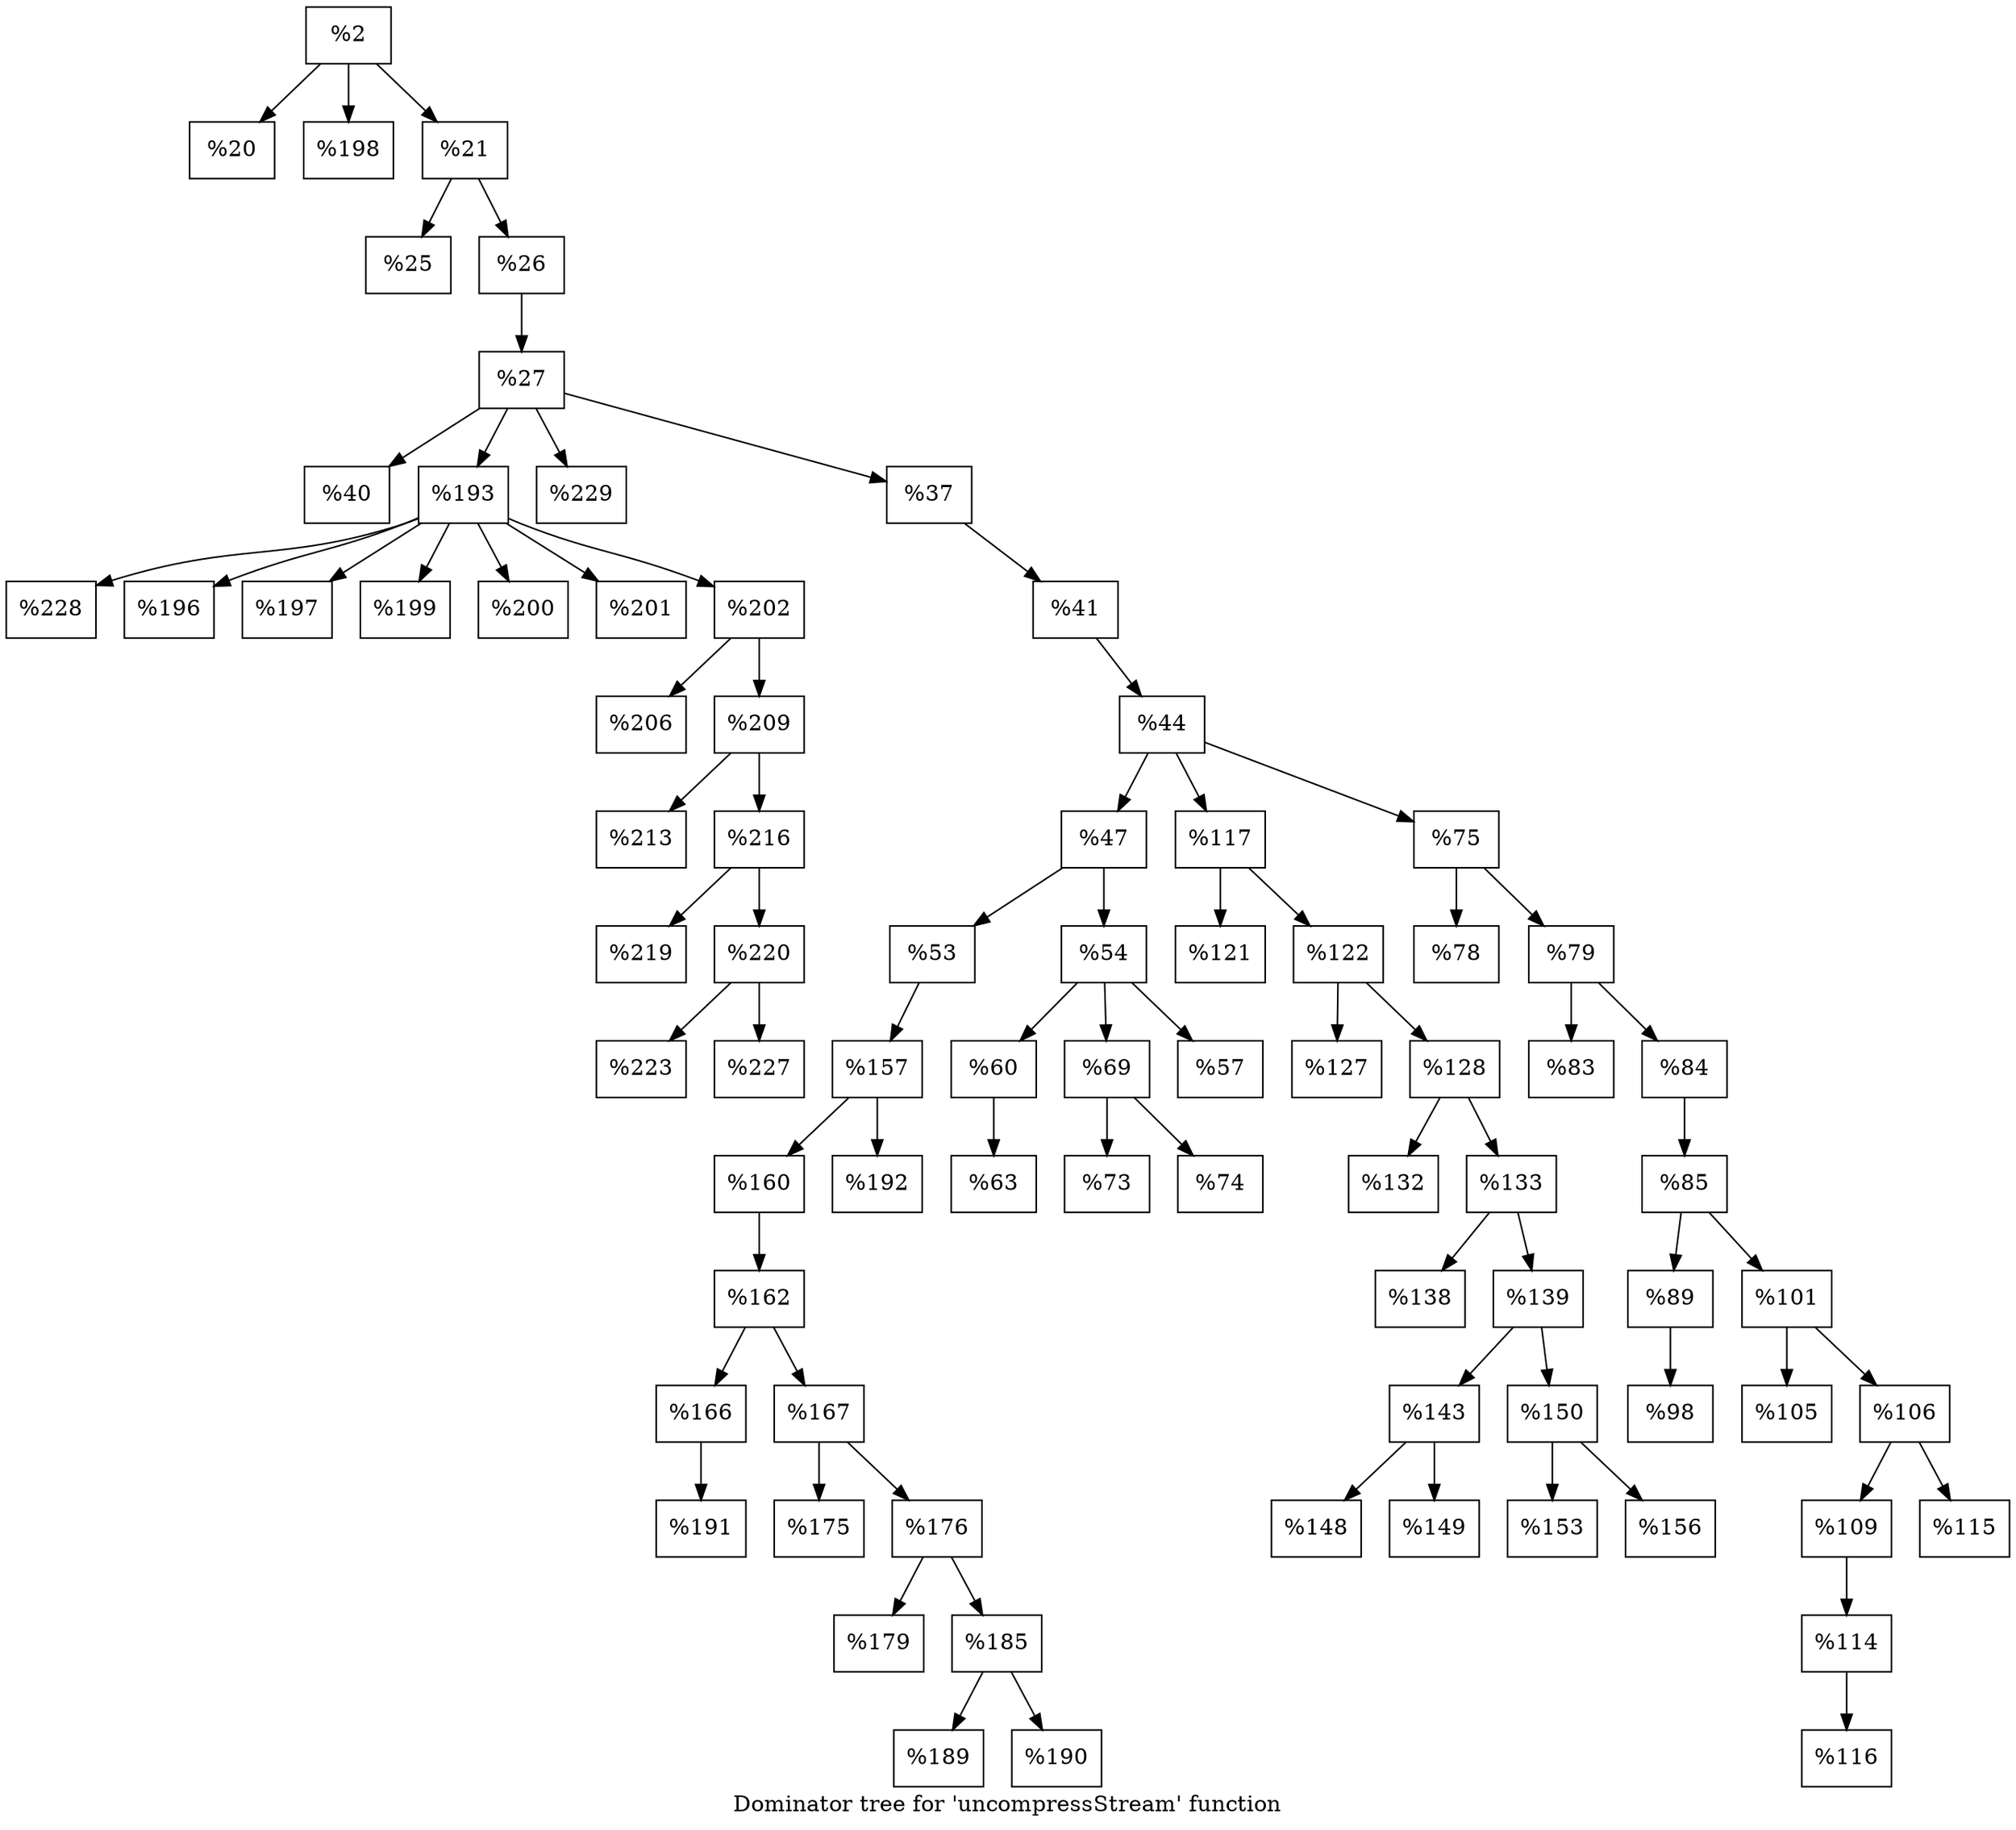 digraph "Dominator tree for 'uncompressStream' function" {
	label="Dominator tree for 'uncompressStream' function";

	Node0x1e84250 [shape=record,label="{%2}"];
	Node0x1e84250 -> Node0x1e8dff0;
	Node0x1e84250 -> Node0x1e8fff0;
	Node0x1e84250 -> Node0x21fe370;
	Node0x1e8dff0 [shape=record,label="{%20}"];
	Node0x1e8fff0 [shape=record,label="{%198}"];
	Node0x21fe370 [shape=record,label="{%21}"];
	Node0x21fe370 -> Node0x219b740;
	Node0x21fe370 -> Node0x2197b10;
	Node0x219b740 [shape=record,label="{%25}"];
	Node0x2197b10 [shape=record,label="{%26}"];
	Node0x2197b10 -> Node0x1fb4c40;
	Node0x1fb4c40 [shape=record,label="{%27}"];
	Node0x1fb4c40 -> Node0x1f2e750;
	Node0x1fb4c40 -> Node0x2190f70;
	Node0x1fb4c40 -> Node0x216ea50;
	Node0x1fb4c40 -> Node0x2130200;
	Node0x1f2e750 [shape=record,label="{%40}"];
	Node0x2190f70 [shape=record,label="{%193}"];
	Node0x2190f70 -> Node0x2194b60;
	Node0x2190f70 -> Node0x2223dc0;
	Node0x2190f70 -> Node0x207c2b0;
	Node0x2190f70 -> Node0x2198170;
	Node0x2190f70 -> Node0x2189b90;
	Node0x2190f70 -> Node0x2196590;
	Node0x2190f70 -> Node0x2181ac0;
	Node0x2194b60 [shape=record,label="{%228}"];
	Node0x2223dc0 [shape=record,label="{%196}"];
	Node0x207c2b0 [shape=record,label="{%197}"];
	Node0x2198170 [shape=record,label="{%199}"];
	Node0x2189b90 [shape=record,label="{%200}"];
	Node0x2196590 [shape=record,label="{%201}"];
	Node0x2181ac0 [shape=record,label="{%202}"];
	Node0x2181ac0 -> Node0x1f2e450;
	Node0x2181ac0 -> Node0x2200080;
	Node0x1f2e450 [shape=record,label="{%206}"];
	Node0x2200080 [shape=record,label="{%209}"];
	Node0x2200080 -> Node0x2164310;
	Node0x2200080 -> Node0x216c000;
	Node0x2164310 [shape=record,label="{%213}"];
	Node0x216c000 [shape=record,label="{%216}"];
	Node0x216c000 -> Node0x217b180;
	Node0x216c000 -> Node0x2196e80;
	Node0x217b180 [shape=record,label="{%219}"];
	Node0x2196e80 [shape=record,label="{%220}"];
	Node0x2196e80 -> Node0x2162900;
	Node0x2196e80 -> Node0x2107e20;
	Node0x2162900 [shape=record,label="{%223}"];
	Node0x2107e20 [shape=record,label="{%227}"];
	Node0x216ea50 [shape=record,label="{%229}"];
	Node0x2130200 [shape=record,label="{%37}"];
	Node0x2130200 -> Node0x21964c0;
	Node0x21964c0 [shape=record,label="{%41}"];
	Node0x21964c0 -> Node0x2129bb0;
	Node0x2129bb0 [shape=record,label="{%44}"];
	Node0x2129bb0 -> Node0x20e2860;
	Node0x2129bb0 -> Node0x214fe70;
	Node0x2129bb0 -> Node0x2184960;
	Node0x20e2860 [shape=record,label="{%47}"];
	Node0x20e2860 -> Node0x2187c20;
	Node0x20e2860 -> Node0x1fbbfb0;
	Node0x2187c20 [shape=record,label="{%53}"];
	Node0x2187c20 -> Node0x1fd0c80;
	Node0x1fd0c80 [shape=record,label="{%157}"];
	Node0x1fd0c80 -> Node0x2114870;
	Node0x1fd0c80 -> Node0x2194710;
	Node0x2114870 [shape=record,label="{%160}"];
	Node0x2114870 -> Node0x2107430;
	Node0x2107430 [shape=record,label="{%162}"];
	Node0x2107430 -> Node0x1f308f0;
	Node0x2107430 -> Node0x218a1a0;
	Node0x1f308f0 [shape=record,label="{%166}"];
	Node0x1f308f0 -> Node0x2222dd0;
	Node0x2222dd0 [shape=record,label="{%191}"];
	Node0x218a1a0 [shape=record,label="{%167}"];
	Node0x218a1a0 -> Node0x21af690;
	Node0x218a1a0 -> Node0x21970c0;
	Node0x21af690 [shape=record,label="{%175}"];
	Node0x21970c0 [shape=record,label="{%176}"];
	Node0x21970c0 -> Node0x220c4d0;
	Node0x21970c0 -> Node0x2181d00;
	Node0x220c4d0 [shape=record,label="{%179}"];
	Node0x2181d00 [shape=record,label="{%185}"];
	Node0x2181d00 -> Node0x1ed0720;
	Node0x2181d00 -> Node0x207d770;
	Node0x1ed0720 [shape=record,label="{%189}"];
	Node0x207d770 [shape=record,label="{%190}"];
	Node0x2194710 [shape=record,label="{%192}"];
	Node0x1fbbfb0 [shape=record,label="{%54}"];
	Node0x1fbbfb0 -> Node0x2167400;
	Node0x1fbbfb0 -> Node0x2179840;
	Node0x1fbbfb0 -> Node0x1f2cf40;
	Node0x2167400 [shape=record,label="{%60}"];
	Node0x2167400 -> Node0x2173e30;
	Node0x2173e30 [shape=record,label="{%63}"];
	Node0x2179840 [shape=record,label="{%69}"];
	Node0x2179840 -> Node0x2167650;
	Node0x2179840 -> Node0x2197be0;
	Node0x2167650 [shape=record,label="{%73}"];
	Node0x2197be0 [shape=record,label="{%74}"];
	Node0x1f2cf40 [shape=record,label="{%57}"];
	Node0x214fe70 [shape=record,label="{%117}"];
	Node0x214fe70 -> Node0x221af80;
	Node0x214fe70 -> Node0x2204270;
	Node0x221af80 [shape=record,label="{%121}"];
	Node0x2204270 [shape=record,label="{%122}"];
	Node0x2204270 -> Node0x20d87d0;
	Node0x2204270 -> Node0x2223d00;
	Node0x20d87d0 [shape=record,label="{%127}"];
	Node0x2223d00 [shape=record,label="{%128}"];
	Node0x2223d00 -> Node0x2227030;
	Node0x2223d00 -> Node0x2149490;
	Node0x2227030 [shape=record,label="{%132}"];
	Node0x2149490 [shape=record,label="{%133}"];
	Node0x2149490 -> Node0x221e7b0;
	Node0x2149490 -> Node0x1fef180;
	Node0x221e7b0 [shape=record,label="{%138}"];
	Node0x1fef180 [shape=record,label="{%139}"];
	Node0x1fef180 -> Node0x20bead0;
	Node0x1fef180 -> Node0x220f6b0;
	Node0x20bead0 [shape=record,label="{%143}"];
	Node0x20bead0 -> Node0x218d1f0;
	Node0x20bead0 -> Node0x21793a0;
	Node0x218d1f0 [shape=record,label="{%148}"];
	Node0x21793a0 [shape=record,label="{%149}"];
	Node0x220f6b0 [shape=record,label="{%150}"];
	Node0x220f6b0 -> Node0x2182880;
	Node0x220f6b0 -> Node0x2197490;
	Node0x2182880 [shape=record,label="{%153}"];
	Node0x2197490 [shape=record,label="{%156}"];
	Node0x2184960 [shape=record,label="{%75}"];
	Node0x2184960 -> Node0x211c3b0;
	Node0x2184960 -> Node0x216f7d0;
	Node0x211c3b0 [shape=record,label="{%78}"];
	Node0x216f7d0 [shape=record,label="{%79}"];
	Node0x216f7d0 -> Node0x216c540;
	Node0x216f7d0 -> Node0x21855f0;
	Node0x216c540 [shape=record,label="{%83}"];
	Node0x21855f0 [shape=record,label="{%84}"];
	Node0x21855f0 -> Node0x22100f0;
	Node0x22100f0 [shape=record,label="{%85}"];
	Node0x22100f0 -> Node0x2161cf0;
	Node0x22100f0 -> Node0x1fb63e0;
	Node0x2161cf0 [shape=record,label="{%89}"];
	Node0x2161cf0 -> Node0x218df70;
	Node0x218df70 [shape=record,label="{%98}"];
	Node0x1fb63e0 [shape=record,label="{%101}"];
	Node0x1fb63e0 -> Node0x218d910;
	Node0x1fb63e0 -> Node0x216a250;
	Node0x218d910 [shape=record,label="{%105}"];
	Node0x216a250 [shape=record,label="{%106}"];
	Node0x216a250 -> Node0x221c6e0;
	Node0x216a250 -> Node0x217d6f0;
	Node0x221c6e0 [shape=record,label="{%109}"];
	Node0x221c6e0 -> Node0x21906b0;
	Node0x21906b0 [shape=record,label="{%114}"];
	Node0x21906b0 -> Node0x218fd00;
	Node0x218fd00 [shape=record,label="{%116}"];
	Node0x217d6f0 [shape=record,label="{%115}"];
}
